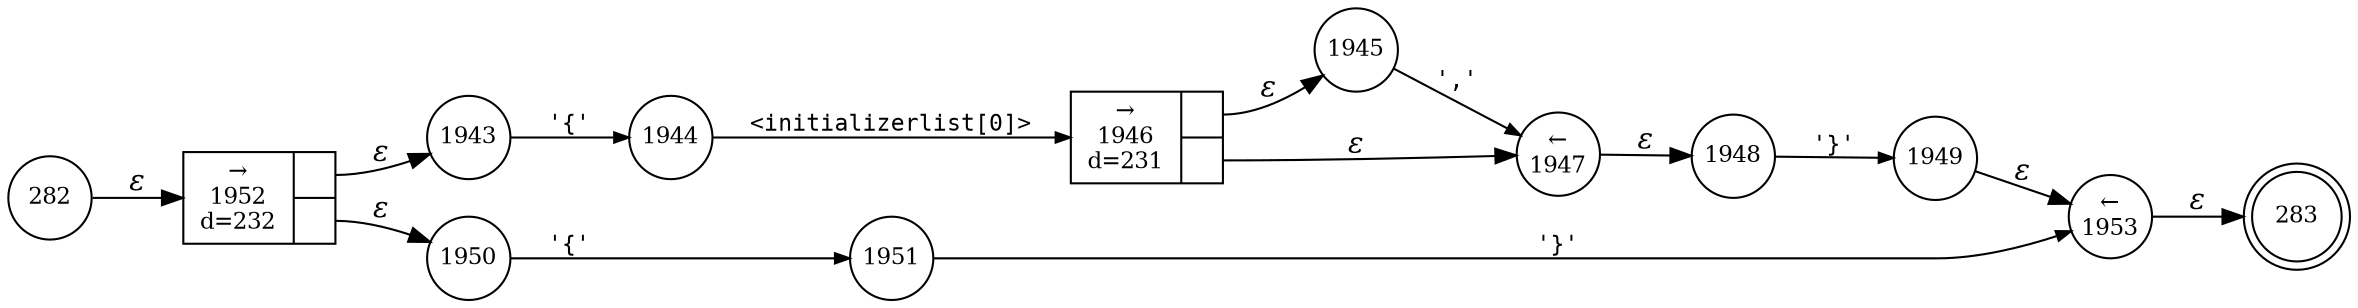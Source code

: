 digraph ATN {
rankdir=LR;
s283[fontsize=11, label="283", shape=doublecircle, fixedsize=true, width=.6];
s1952[fontsize=11,label="{&rarr;\n1952\nd=232|{<p0>|<p1>}}", shape=record, fixedsize=false, peripheries=1];
s1953[fontsize=11,label="&larr;\n1953", shape=circle, fixedsize=true, width=.55, peripheries=1];
s1943[fontsize=11,label="1943", shape=circle, fixedsize=true, width=.55, peripheries=1];
s1944[fontsize=11,label="1944", shape=circle, fixedsize=true, width=.55, peripheries=1];
s1945[fontsize=11,label="1945", shape=circle, fixedsize=true, width=.55, peripheries=1];
s282[fontsize=11,label="282", shape=circle, fixedsize=true, width=.55, peripheries=1];
s1946[fontsize=11,label="{&rarr;\n1946\nd=231|{<p0>|<p1>}}", shape=record, fixedsize=false, peripheries=1];
s1947[fontsize=11,label="&larr;\n1947", shape=circle, fixedsize=true, width=.55, peripheries=1];
s1948[fontsize=11,label="1948", shape=circle, fixedsize=true, width=.55, peripheries=1];
s1949[fontsize=11,label="1949", shape=circle, fixedsize=true, width=.55, peripheries=1];
s1950[fontsize=11,label="1950", shape=circle, fixedsize=true, width=.55, peripheries=1];
s1951[fontsize=11,label="1951", shape=circle, fixedsize=true, width=.55, peripheries=1];
s282 -> s1952 [fontname="Times-Italic", label="&epsilon;"];
s1952:p0 -> s1943 [fontname="Times-Italic", label="&epsilon;"];
s1952:p1 -> s1950 [fontname="Times-Italic", label="&epsilon;"];
s1943 -> s1944 [fontsize=11, fontname="Courier", arrowsize=.7, label = "'{'", arrowhead = normal];
s1950 -> s1951 [fontsize=11, fontname="Courier", arrowsize=.7, label = "'{'", arrowhead = normal];
s1944 -> s1946 [fontsize=11, fontname="Courier", arrowsize=.7, label = "<initializerlist[0]>", arrowhead = normal];
s1951 -> s1953 [fontsize=11, fontname="Courier", arrowsize=.7, label = "'}'", arrowhead = normal];
s1946:p0 -> s1945 [fontname="Times-Italic", label="&epsilon;"];
s1946:p1 -> s1947 [fontname="Times-Italic", label="&epsilon;"];
s1953 -> s283 [fontname="Times-Italic", label="&epsilon;"];
s1945 -> s1947 [fontsize=11, fontname="Courier", arrowsize=.7, label = "','", arrowhead = normal];
s1947 -> s1948 [fontname="Times-Italic", label="&epsilon;"];
s1948 -> s1949 [fontsize=11, fontname="Courier", arrowsize=.7, label = "'}'", arrowhead = normal];
s1949 -> s1953 [fontname="Times-Italic", label="&epsilon;"];
}